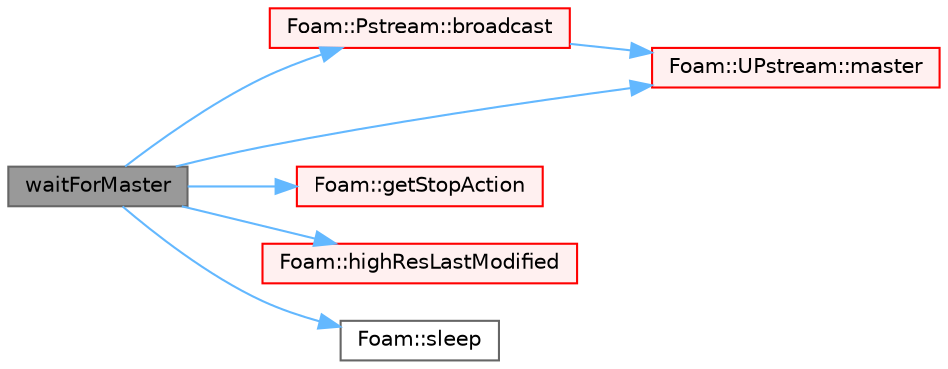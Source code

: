 digraph "waitForMaster"
{
 // LATEX_PDF_SIZE
  bgcolor="transparent";
  edge [fontname=Helvetica,fontsize=10,labelfontname=Helvetica,labelfontsize=10];
  node [fontname=Helvetica,fontsize=10,shape=box,height=0.2,width=0.4];
  rankdir="LR";
  Node1 [id="Node000001",label="waitForMaster",height=0.2,width=0.4,color="gray40", fillcolor="grey60", style="filled", fontcolor="black",tooltip=" "];
  Node1 -> Node2 [id="edge1_Node000001_Node000002",color="steelblue1",style="solid",tooltip=" "];
  Node2 [id="Node000002",label="Foam::Pstream::broadcast",height=0.2,width=0.4,color="red", fillcolor="#FFF0F0", style="filled",URL="$classFoam_1_1Pstream.html#ab796b988453a18178b723382583e0cef",tooltip=" "];
  Node2 -> Node8 [id="edge2_Node000002_Node000008",color="steelblue1",style="solid",tooltip=" "];
  Node8 [id="Node000008",label="Foam::UPstream::master",height=0.2,width=0.4,color="red", fillcolor="#FFF0F0", style="filled",URL="$classFoam_1_1UPstream.html#a60159c36fcc2e247e0cb24b89914f1e4",tooltip=" "];
  Node1 -> Node11 [id="edge3_Node000001_Node000011",color="steelblue1",style="solid",tooltip=" "];
  Node11 [id="Node000011",label="Foam::getStopAction",height=0.2,width=0.4,color="red", fillcolor="#FFF0F0", style="filled",URL="$namespaceFoam.html#a1bceb5fb88ba6465483efe4d4a89bf69",tooltip=" "];
  Node1 -> Node16 [id="edge4_Node000001_Node000016",color="steelblue1",style="solid",tooltip=" "];
  Node16 [id="Node000016",label="Foam::highResLastModified",height=0.2,width=0.4,color="red", fillcolor="#FFF0F0", style="filled",URL="$namespaceFoam.html#aa71dbfffbb16eed05df678961da86452",tooltip=" "];
  Node1 -> Node8 [id="edge5_Node000001_Node000008",color="steelblue1",style="solid",tooltip=" "];
  Node1 -> Node22 [id="edge6_Node000001_Node000022",color="steelblue1",style="solid",tooltip=" "];
  Node22 [id="Node000022",label="Foam::sleep",height=0.2,width=0.4,color="grey40", fillcolor="white", style="filled",URL="$namespaceFoam.html#a5b5e5623429bbc7557fb88b1f98fb398",tooltip=" "];
}
